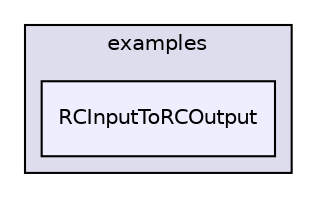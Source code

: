 digraph "libraries/AP_HAL/examples/RCInputToRCOutput" {
  compound=true
  node [ fontsize="10", fontname="Helvetica"];
  edge [ labelfontsize="10", labelfontname="Helvetica"];
  subgraph clusterdir_f7f5157e56f55124705528a97fcdff61 {
    graph [ bgcolor="#ddddee", pencolor="black", label="examples" fontname="Helvetica", fontsize="10", URL="dir_f7f5157e56f55124705528a97fcdff61.html"]
  dir_a7daa5cbb9389e4e6cf23accf9bbbaff [shape=box, label="RCInputToRCOutput", style="filled", fillcolor="#eeeeff", pencolor="black", URL="dir_a7daa5cbb9389e4e6cf23accf9bbbaff.html"];
  }
}

